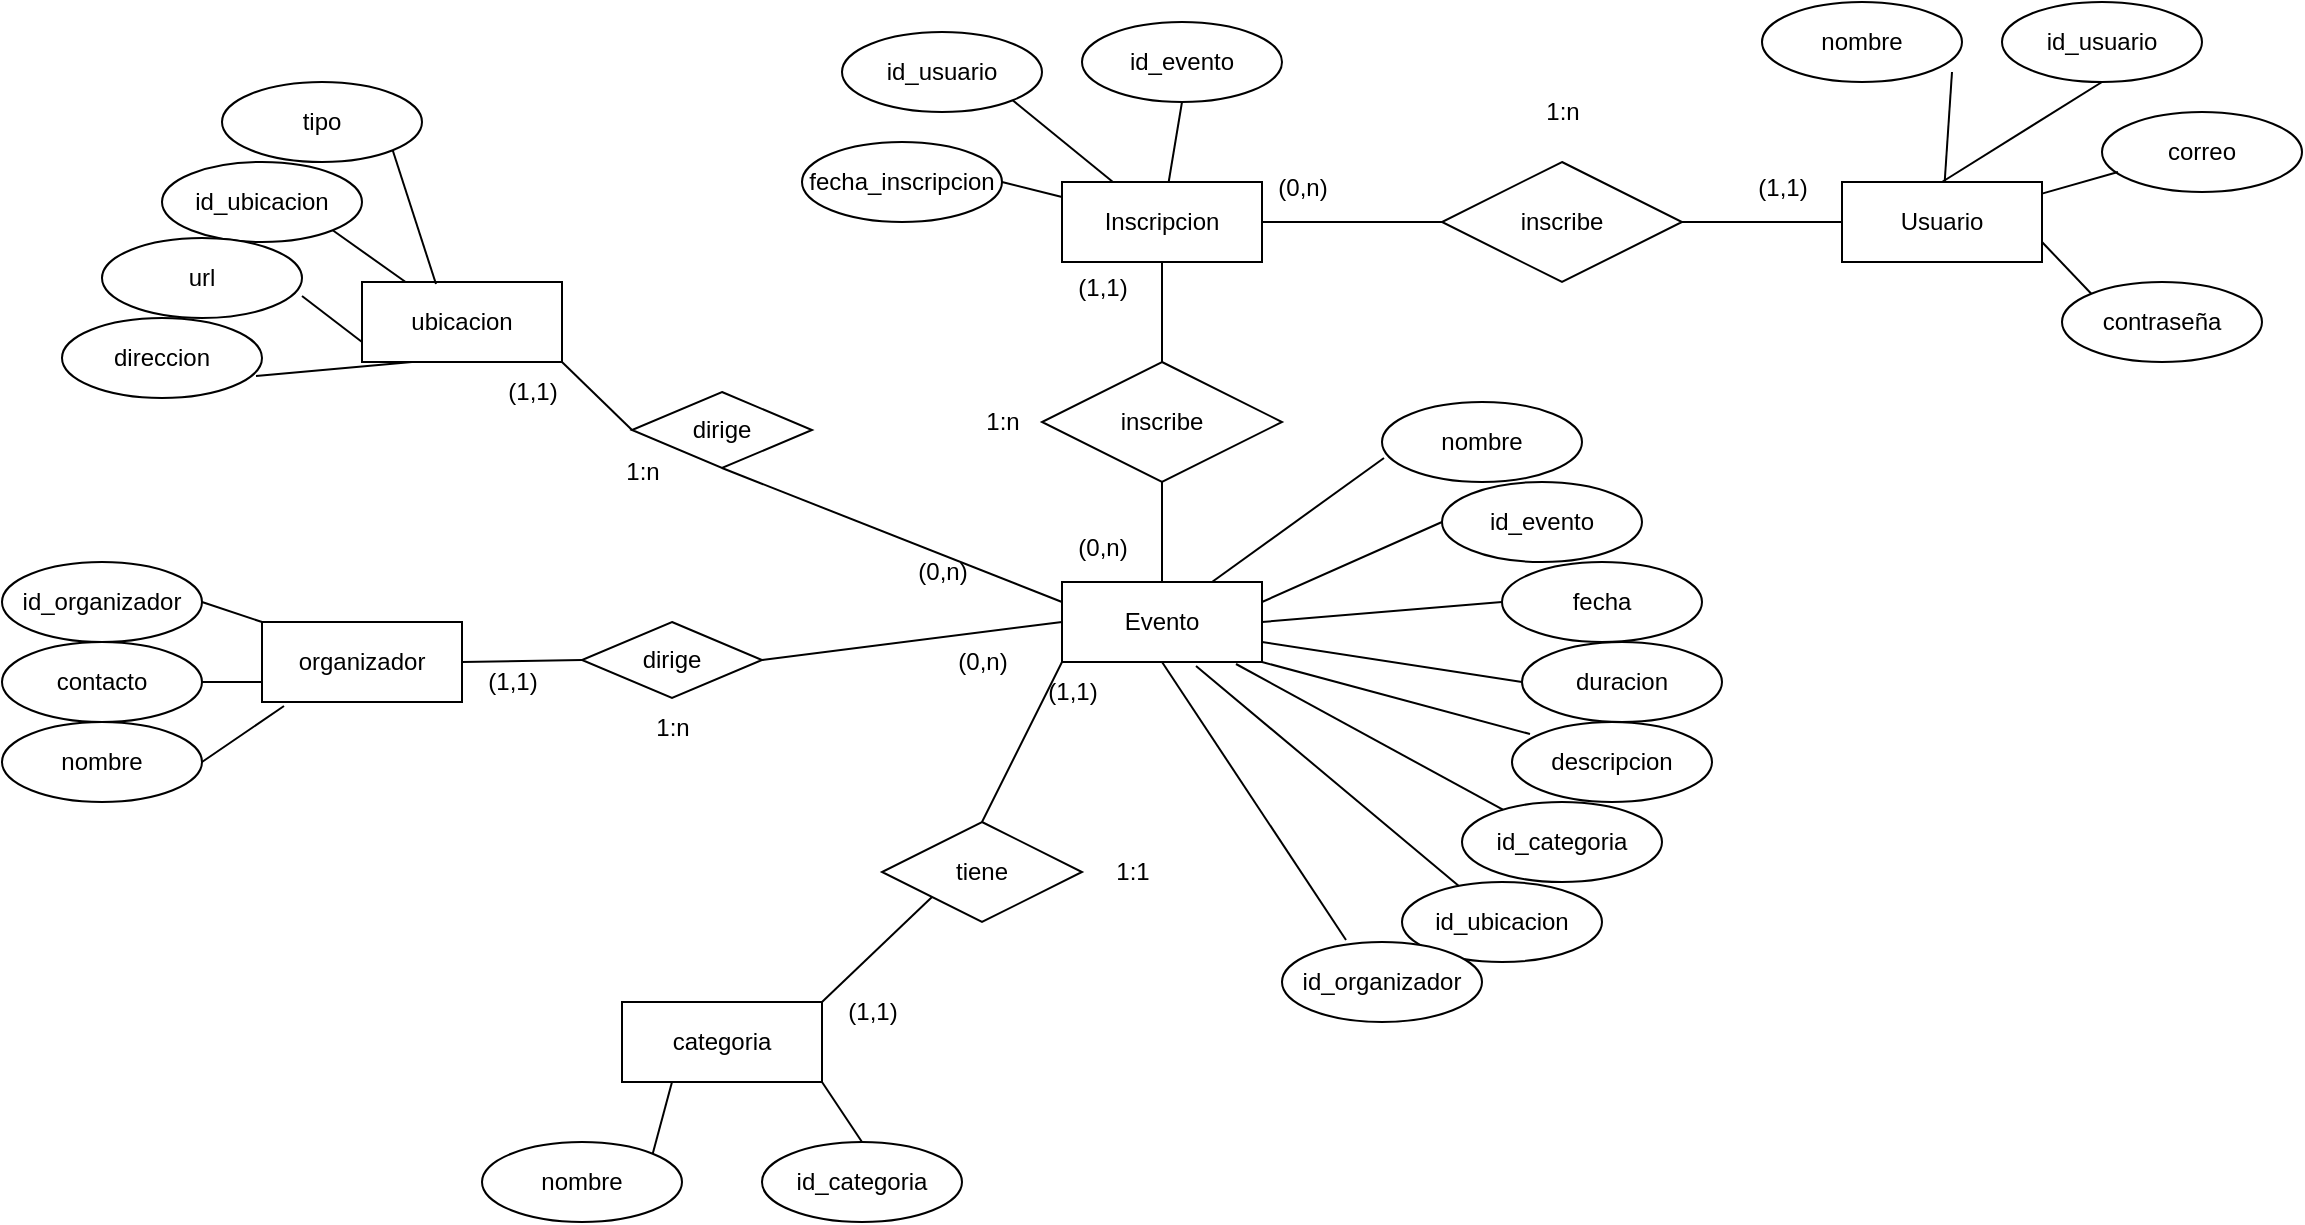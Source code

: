 <mxfile version="27.0.6" pages="2">
  <diagram id="R2lEEEUBdFMjLlhIrx00" name="E-R">
    <mxGraphModel dx="2515" dy="777" grid="1" gridSize="10" guides="1" tooltips="1" connect="1" arrows="1" fold="1" page="1" pageScale="1" pageWidth="850" pageHeight="1100" math="0" shadow="0" extFonts="Permanent Marker^https://fonts.googleapis.com/css?family=Permanent+Marker">
      <root>
        <mxCell id="0" />
        <mxCell id="1" parent="0" />
        <mxCell id="9VNwkvxZD2N9cZSsam7K-1" value="Inscripcion" style="whiteSpace=wrap;html=1;align=center;" vertex="1" parent="1">
          <mxGeometry x="150" y="100" width="100" height="40" as="geometry" />
        </mxCell>
        <mxCell id="9VNwkvxZD2N9cZSsam7K-2" value="id_usuario" style="ellipse;whiteSpace=wrap;html=1;align=center;" vertex="1" parent="1">
          <mxGeometry x="40" y="25" width="100" height="40" as="geometry" />
        </mxCell>
        <mxCell id="9VNwkvxZD2N9cZSsam7K-3" value="id_evento" style="ellipse;whiteSpace=wrap;html=1;align=center;" vertex="1" parent="1">
          <mxGeometry x="160" y="20" width="100" height="40" as="geometry" />
        </mxCell>
        <mxCell id="9VNwkvxZD2N9cZSsam7K-4" value="fecha_inscripcion" style="ellipse;whiteSpace=wrap;html=1;align=center;" vertex="1" parent="1">
          <mxGeometry x="20" y="80" width="100" height="40" as="geometry" />
        </mxCell>
        <mxCell id="9VNwkvxZD2N9cZSsam7K-5" value="" style="endArrow=none;html=1;rounded=0;entryX=0.5;entryY=1;entryDx=0;entryDy=0;" edge="1" parent="1" source="9VNwkvxZD2N9cZSsam7K-1" target="9VNwkvxZD2N9cZSsam7K-3">
          <mxGeometry width="50" height="50" relative="1" as="geometry">
            <mxPoint x="270" y="240" as="sourcePoint" />
            <mxPoint x="320" y="190" as="targetPoint" />
          </mxGeometry>
        </mxCell>
        <mxCell id="9VNwkvxZD2N9cZSsam7K-6" value="" style="endArrow=none;html=1;rounded=0;exitX=1;exitY=1;exitDx=0;exitDy=0;" edge="1" parent="1" source="9VNwkvxZD2N9cZSsam7K-2" target="9VNwkvxZD2N9cZSsam7K-1">
          <mxGeometry width="50" height="50" relative="1" as="geometry">
            <mxPoint x="270" y="170" as="sourcePoint" />
            <mxPoint x="282" y="140" as="targetPoint" />
          </mxGeometry>
        </mxCell>
        <mxCell id="9VNwkvxZD2N9cZSsam7K-7" value="" style="endArrow=none;html=1;rounded=0;exitX=1;exitY=0.5;exitDx=0;exitDy=0;" edge="1" parent="1" source="9VNwkvxZD2N9cZSsam7K-4" target="9VNwkvxZD2N9cZSsam7K-1">
          <mxGeometry width="50" height="50" relative="1" as="geometry">
            <mxPoint x="280" y="190" as="sourcePoint" />
            <mxPoint x="292" y="160" as="targetPoint" />
          </mxGeometry>
        </mxCell>
        <mxCell id="9VNwkvxZD2N9cZSsam7K-8" value="Usuario" style="whiteSpace=wrap;html=1;align=center;" vertex="1" parent="1">
          <mxGeometry x="540" y="100" width="100" height="40" as="geometry" />
        </mxCell>
        <mxCell id="9VNwkvxZD2N9cZSsam7K-9" value="id_usuario" style="ellipse;whiteSpace=wrap;html=1;align=center;" vertex="1" parent="1">
          <mxGeometry x="620" y="10" width="100" height="40" as="geometry" />
        </mxCell>
        <mxCell id="9VNwkvxZD2N9cZSsam7K-10" value="correo" style="ellipse;whiteSpace=wrap;html=1;align=center;" vertex="1" parent="1">
          <mxGeometry x="670" y="65" width="100" height="40" as="geometry" />
        </mxCell>
        <mxCell id="9VNwkvxZD2N9cZSsam7K-11" value="nombre" style="ellipse;whiteSpace=wrap;html=1;align=center;" vertex="1" parent="1">
          <mxGeometry x="500" y="10" width="100" height="40" as="geometry" />
        </mxCell>
        <mxCell id="9VNwkvxZD2N9cZSsam7K-12" value="contraseña" style="ellipse;whiteSpace=wrap;html=1;align=center;" vertex="1" parent="1">
          <mxGeometry x="650" y="150" width="100" height="40" as="geometry" />
        </mxCell>
        <mxCell id="9VNwkvxZD2N9cZSsam7K-13" value="" style="endArrow=none;html=1;rounded=0;exitX=0.95;exitY=0.875;exitDx=0;exitDy=0;exitPerimeter=0;" edge="1" parent="1" source="9VNwkvxZD2N9cZSsam7K-11" target="9VNwkvxZD2N9cZSsam7K-8">
          <mxGeometry width="50" height="50" relative="1" as="geometry">
            <mxPoint x="230" y="150" as="sourcePoint" />
            <mxPoint x="242" y="120" as="targetPoint" />
          </mxGeometry>
        </mxCell>
        <mxCell id="9VNwkvxZD2N9cZSsam7K-14" value="" style="endArrow=none;html=1;rounded=0;entryX=0.5;entryY=1;entryDx=0;entryDy=0;exitX=0.5;exitY=0;exitDx=0;exitDy=0;" edge="1" parent="1" source="9VNwkvxZD2N9cZSsam7K-8" target="9VNwkvxZD2N9cZSsam7K-9">
          <mxGeometry width="50" height="50" relative="1" as="geometry">
            <mxPoint x="370" y="260" as="sourcePoint" />
            <mxPoint x="382" y="230" as="targetPoint" />
          </mxGeometry>
        </mxCell>
        <mxCell id="9VNwkvxZD2N9cZSsam7K-15" value="" style="endArrow=none;html=1;rounded=0;entryX=0.08;entryY=0.75;entryDx=0;entryDy=0;entryPerimeter=0;" edge="1" parent="1" source="9VNwkvxZD2N9cZSsam7K-8" target="9VNwkvxZD2N9cZSsam7K-10">
          <mxGeometry width="50" height="50" relative="1" as="geometry">
            <mxPoint x="490" y="250" as="sourcePoint" />
            <mxPoint x="502" y="220" as="targetPoint" />
          </mxGeometry>
        </mxCell>
        <mxCell id="9VNwkvxZD2N9cZSsam7K-16" value="" style="endArrow=none;html=1;rounded=0;entryX=0;entryY=0;entryDx=0;entryDy=0;exitX=1;exitY=0.75;exitDx=0;exitDy=0;" edge="1" parent="1" source="9VNwkvxZD2N9cZSsam7K-8" target="9VNwkvxZD2N9cZSsam7K-12">
          <mxGeometry width="50" height="50" relative="1" as="geometry">
            <mxPoint x="510" y="270" as="sourcePoint" />
            <mxPoint x="522" y="240" as="targetPoint" />
          </mxGeometry>
        </mxCell>
        <mxCell id="9VNwkvxZD2N9cZSsam7K-17" value="Evento" style="whiteSpace=wrap;html=1;align=center;" vertex="1" parent="1">
          <mxGeometry x="150" y="300" width="100" height="40" as="geometry" />
        </mxCell>
        <mxCell id="9VNwkvxZD2N9cZSsam7K-19" value="inscribe" style="shape=rhombus;perimeter=rhombusPerimeter;whiteSpace=wrap;html=1;align=center;" vertex="1" parent="1">
          <mxGeometry x="340" y="90" width="120" height="60" as="geometry" />
        </mxCell>
        <mxCell id="9VNwkvxZD2N9cZSsam7K-21" value="" style="endArrow=none;html=1;rounded=0;exitX=0;exitY=0.5;exitDx=0;exitDy=0;entryX=1;entryY=0.5;entryDx=0;entryDy=0;" edge="1" parent="1" source="9VNwkvxZD2N9cZSsam7K-19" target="9VNwkvxZD2N9cZSsam7K-1">
          <mxGeometry width="50" height="50" relative="1" as="geometry">
            <mxPoint x="220" y="130" as="sourcePoint" />
            <mxPoint x="270" y="120" as="targetPoint" />
          </mxGeometry>
        </mxCell>
        <mxCell id="9VNwkvxZD2N9cZSsam7K-22" value="" style="endArrow=none;html=1;rounded=0;exitX=0;exitY=0.5;exitDx=0;exitDy=0;entryX=1;entryY=0.5;entryDx=0;entryDy=0;" edge="1" parent="1" source="9VNwkvxZD2N9cZSsam7K-8" target="9VNwkvxZD2N9cZSsam7K-19">
          <mxGeometry width="50" height="50" relative="1" as="geometry">
            <mxPoint x="390" y="180" as="sourcePoint" />
            <mxPoint x="300" y="180" as="targetPoint" />
          </mxGeometry>
        </mxCell>
        <mxCell id="9VNwkvxZD2N9cZSsam7K-23" value="(0,n)" style="text;html=1;align=center;verticalAlign=middle;resizable=0;points=[];autosize=1;strokeColor=none;fillColor=none;" vertex="1" parent="1">
          <mxGeometry x="245" y="88" width="50" height="30" as="geometry" />
        </mxCell>
        <mxCell id="9VNwkvxZD2N9cZSsam7K-24" value="(1,1)" style="text;html=1;align=center;verticalAlign=middle;resizable=0;points=[];autosize=1;strokeColor=none;fillColor=none;" vertex="1" parent="1">
          <mxGeometry x="485" y="88" width="50" height="30" as="geometry" />
        </mxCell>
        <mxCell id="9VNwkvxZD2N9cZSsam7K-25" value="1:n" style="text;html=1;align=center;verticalAlign=middle;resizable=0;points=[];autosize=1;strokeColor=none;fillColor=none;" vertex="1" parent="1">
          <mxGeometry x="100" y="205" width="40" height="30" as="geometry" />
        </mxCell>
        <mxCell id="9VNwkvxZD2N9cZSsam7K-26" value="id_evento" style="ellipse;whiteSpace=wrap;html=1;align=center;" vertex="1" parent="1">
          <mxGeometry x="340" y="250" width="100" height="40" as="geometry" />
        </mxCell>
        <mxCell id="9VNwkvxZD2N9cZSsam7K-27" value="nombre" style="ellipse;whiteSpace=wrap;html=1;align=center;" vertex="1" parent="1">
          <mxGeometry x="310" y="210" width="100" height="40" as="geometry" />
        </mxCell>
        <mxCell id="9VNwkvxZD2N9cZSsam7K-28" value="fecha" style="ellipse;whiteSpace=wrap;html=1;align=center;" vertex="1" parent="1">
          <mxGeometry x="370" y="290" width="100" height="40" as="geometry" />
        </mxCell>
        <mxCell id="9VNwkvxZD2N9cZSsam7K-29" value="duracion" style="ellipse;whiteSpace=wrap;html=1;align=center;" vertex="1" parent="1">
          <mxGeometry x="380" y="330" width="100" height="40" as="geometry" />
        </mxCell>
        <mxCell id="9VNwkvxZD2N9cZSsam7K-30" value="descripcion" style="ellipse;whiteSpace=wrap;html=1;align=center;" vertex="1" parent="1">
          <mxGeometry x="375" y="370" width="100" height="40" as="geometry" />
        </mxCell>
        <mxCell id="9VNwkvxZD2N9cZSsam7K-31" value="id_categoria" style="ellipse;whiteSpace=wrap;html=1;align=center;" vertex="1" parent="1">
          <mxGeometry x="350" y="410" width="100" height="40" as="geometry" />
        </mxCell>
        <mxCell id="9VNwkvxZD2N9cZSsam7K-32" value="id_ubicacion" style="ellipse;whiteSpace=wrap;html=1;align=center;" vertex="1" parent="1">
          <mxGeometry x="320" y="450" width="100" height="40" as="geometry" />
        </mxCell>
        <mxCell id="9VNwkvxZD2N9cZSsam7K-33" value="id_organizador" style="ellipse;whiteSpace=wrap;html=1;align=center;" vertex="1" parent="1">
          <mxGeometry x="260" y="480" width="100" height="40" as="geometry" />
        </mxCell>
        <mxCell id="9VNwkvxZD2N9cZSsam7K-34" value="" style="endArrow=none;html=1;rounded=0;exitX=0.01;exitY=0.7;exitDx=0;exitDy=0;entryX=0.75;entryY=0;entryDx=0;entryDy=0;exitPerimeter=0;" edge="1" parent="1" source="9VNwkvxZD2N9cZSsam7K-27" target="9VNwkvxZD2N9cZSsam7K-17">
          <mxGeometry width="50" height="50" relative="1" as="geometry">
            <mxPoint x="285" y="240" as="sourcePoint" />
            <mxPoint x="195" y="240" as="targetPoint" />
          </mxGeometry>
        </mxCell>
        <mxCell id="9VNwkvxZD2N9cZSsam7K-35" value="" style="endArrow=none;html=1;rounded=0;exitX=0;exitY=0.5;exitDx=0;exitDy=0;entryX=1;entryY=0.25;entryDx=0;entryDy=0;" edge="1" parent="1" source="9VNwkvxZD2N9cZSsam7K-26" target="9VNwkvxZD2N9cZSsam7K-17">
          <mxGeometry width="50" height="50" relative="1" as="geometry">
            <mxPoint x="380" y="290" as="sourcePoint" />
            <mxPoint x="290" y="300" as="targetPoint" />
          </mxGeometry>
        </mxCell>
        <mxCell id="9VNwkvxZD2N9cZSsam7K-36" value="" style="endArrow=none;html=1;rounded=0;exitX=0;exitY=0.5;exitDx=0;exitDy=0;entryX=1;entryY=0.5;entryDx=0;entryDy=0;" edge="1" parent="1" source="9VNwkvxZD2N9cZSsam7K-28" target="9VNwkvxZD2N9cZSsam7K-17">
          <mxGeometry width="50" height="50" relative="1" as="geometry">
            <mxPoint x="420" y="320" as="sourcePoint" />
            <mxPoint x="330" y="320" as="targetPoint" />
          </mxGeometry>
        </mxCell>
        <mxCell id="9VNwkvxZD2N9cZSsam7K-37" value="" style="endArrow=none;html=1;rounded=0;exitX=0;exitY=0.5;exitDx=0;exitDy=0;entryX=1;entryY=0.75;entryDx=0;entryDy=0;" edge="1" parent="1" source="9VNwkvxZD2N9cZSsam7K-29" target="9VNwkvxZD2N9cZSsam7K-17">
          <mxGeometry width="50" height="50" relative="1" as="geometry">
            <mxPoint x="430" y="350" as="sourcePoint" />
            <mxPoint x="340" y="350" as="targetPoint" />
          </mxGeometry>
        </mxCell>
        <mxCell id="9VNwkvxZD2N9cZSsam7K-38" value="" style="endArrow=none;html=1;rounded=0;exitX=0.09;exitY=0.15;exitDx=0;exitDy=0;entryX=1;entryY=1;entryDx=0;entryDy=0;exitPerimeter=0;" edge="1" parent="1" source="9VNwkvxZD2N9cZSsam7K-30" target="9VNwkvxZD2N9cZSsam7K-17">
          <mxGeometry width="50" height="50" relative="1" as="geometry">
            <mxPoint x="450" y="370" as="sourcePoint" />
            <mxPoint x="360" y="370" as="targetPoint" />
          </mxGeometry>
        </mxCell>
        <mxCell id="9VNwkvxZD2N9cZSsam7K-39" value="" style="endArrow=none;html=1;rounded=0;entryX=0.87;entryY=1.025;entryDx=0;entryDy=0;entryPerimeter=0;" edge="1" parent="1" source="9VNwkvxZD2N9cZSsam7K-31" target="9VNwkvxZD2N9cZSsam7K-17">
          <mxGeometry width="50" height="50" relative="1" as="geometry">
            <mxPoint x="440" y="380" as="sourcePoint" />
            <mxPoint x="350" y="380" as="targetPoint" />
          </mxGeometry>
        </mxCell>
        <mxCell id="9VNwkvxZD2N9cZSsam7K-40" value="" style="endArrow=none;html=1;rounded=0;entryX=0.67;entryY=1.05;entryDx=0;entryDy=0;entryPerimeter=0;" edge="1" parent="1" source="9VNwkvxZD2N9cZSsam7K-32" target="9VNwkvxZD2N9cZSsam7K-17">
          <mxGeometry width="50" height="50" relative="1" as="geometry">
            <mxPoint x="400" y="400" as="sourcePoint" />
            <mxPoint x="310" y="400" as="targetPoint" />
          </mxGeometry>
        </mxCell>
        <mxCell id="9VNwkvxZD2N9cZSsam7K-41" value="" style="endArrow=none;html=1;rounded=0;entryX=0.5;entryY=1;entryDx=0;entryDy=0;exitX=0.32;exitY=-0.025;exitDx=0;exitDy=0;exitPerimeter=0;" edge="1" parent="1" source="9VNwkvxZD2N9cZSsam7K-33" target="9VNwkvxZD2N9cZSsam7K-17">
          <mxGeometry width="50" height="50" relative="1" as="geometry">
            <mxPoint x="290" y="470" as="sourcePoint" />
            <mxPoint x="270" y="420" as="targetPoint" />
          </mxGeometry>
        </mxCell>
        <mxCell id="9VNwkvxZD2N9cZSsam7K-42" value="inscribe" style="shape=rhombus;perimeter=rhombusPerimeter;whiteSpace=wrap;html=1;align=center;" vertex="1" parent="1">
          <mxGeometry x="140" y="190" width="120" height="60" as="geometry" />
        </mxCell>
        <mxCell id="9VNwkvxZD2N9cZSsam7K-43" value="" style="endArrow=none;html=1;rounded=0;exitX=0.5;exitY=0;exitDx=0;exitDy=0;entryX=0.5;entryY=1;entryDx=0;entryDy=0;" edge="1" parent="1" source="9VNwkvxZD2N9cZSsam7K-42" target="9VNwkvxZD2N9cZSsam7K-1">
          <mxGeometry width="50" height="50" relative="1" as="geometry">
            <mxPoint x="400" y="120" as="sourcePoint" />
            <mxPoint x="310" y="120" as="targetPoint" />
          </mxGeometry>
        </mxCell>
        <mxCell id="9VNwkvxZD2N9cZSsam7K-44" value="" style="endArrow=none;html=1;rounded=0;exitX=0.5;exitY=1;exitDx=0;exitDy=0;entryX=0.5;entryY=0;entryDx=0;entryDy=0;" edge="1" parent="1" source="9VNwkvxZD2N9cZSsam7K-42" target="9VNwkvxZD2N9cZSsam7K-17">
          <mxGeometry width="50" height="50" relative="1" as="geometry">
            <mxPoint x="330" y="180" as="sourcePoint" />
            <mxPoint x="240" y="180" as="targetPoint" />
          </mxGeometry>
        </mxCell>
        <mxCell id="9VNwkvxZD2N9cZSsam7K-45" value="(0,n)" style="text;html=1;align=center;verticalAlign=middle;resizable=0;points=[];autosize=1;strokeColor=none;fillColor=none;" vertex="1" parent="1">
          <mxGeometry x="145" y="268" width="50" height="30" as="geometry" />
        </mxCell>
        <mxCell id="9VNwkvxZD2N9cZSsam7K-46" value="(1,1)" style="text;html=1;align=center;verticalAlign=middle;resizable=0;points=[];autosize=1;strokeColor=none;fillColor=none;" vertex="1" parent="1">
          <mxGeometry x="145" y="138" width="50" height="30" as="geometry" />
        </mxCell>
        <mxCell id="9VNwkvxZD2N9cZSsam7K-47" value="1:n" style="text;html=1;align=center;verticalAlign=middle;resizable=0;points=[];autosize=1;strokeColor=none;fillColor=none;" vertex="1" parent="1">
          <mxGeometry x="380" y="50" width="40" height="30" as="geometry" />
        </mxCell>
        <mxCell id="9VNwkvxZD2N9cZSsam7K-48" value="categoria" style="whiteSpace=wrap;html=1;align=center;" vertex="1" parent="1">
          <mxGeometry x="-70" y="510" width="100" height="40" as="geometry" />
        </mxCell>
        <mxCell id="9VNwkvxZD2N9cZSsam7K-49" value="organizador" style="whiteSpace=wrap;html=1;align=center;" vertex="1" parent="1">
          <mxGeometry x="-250" y="320" width="100" height="40" as="geometry" />
        </mxCell>
        <mxCell id="9VNwkvxZD2N9cZSsam7K-50" value="ubicacion" style="whiteSpace=wrap;html=1;align=center;" vertex="1" parent="1">
          <mxGeometry x="-200" y="150" width="100" height="40" as="geometry" />
        </mxCell>
        <mxCell id="9VNwkvxZD2N9cZSsam7K-51" value="id_categoria" style="ellipse;whiteSpace=wrap;html=1;align=center;" vertex="1" parent="1">
          <mxGeometry y="580" width="100" height="40" as="geometry" />
        </mxCell>
        <mxCell id="9VNwkvxZD2N9cZSsam7K-52" value="nombre" style="ellipse;whiteSpace=wrap;html=1;align=center;" vertex="1" parent="1">
          <mxGeometry x="-140" y="580" width="100" height="40" as="geometry" />
        </mxCell>
        <mxCell id="9VNwkvxZD2N9cZSsam7K-53" value="" style="endArrow=none;html=1;rounded=0;entryX=1;entryY=1;entryDx=0;entryDy=0;exitX=0.5;exitY=0;exitDx=0;exitDy=0;" edge="1" parent="1" source="9VNwkvxZD2N9cZSsam7K-51" target="9VNwkvxZD2N9cZSsam7K-48">
          <mxGeometry width="50" height="50" relative="1" as="geometry">
            <mxPoint x="132" y="580" as="sourcePoint" />
            <mxPoint x="40" y="441" as="targetPoint" />
          </mxGeometry>
        </mxCell>
        <mxCell id="9VNwkvxZD2N9cZSsam7K-54" value="" style="endArrow=none;html=1;rounded=0;entryX=0.25;entryY=1;entryDx=0;entryDy=0;exitX=1;exitY=0;exitDx=0;exitDy=0;" edge="1" parent="1" source="9VNwkvxZD2N9cZSsam7K-52" target="9VNwkvxZD2N9cZSsam7K-48">
          <mxGeometry width="50" height="50" relative="1" as="geometry">
            <mxPoint x="82" y="839" as="sourcePoint" />
            <mxPoint x="-10" y="700" as="targetPoint" />
          </mxGeometry>
        </mxCell>
        <mxCell id="9VNwkvxZD2N9cZSsam7K-55" value="tiene" style="shape=rhombus;perimeter=rhombusPerimeter;whiteSpace=wrap;html=1;align=center;" vertex="1" parent="1">
          <mxGeometry x="60" y="420" width="100" height="50" as="geometry" />
        </mxCell>
        <mxCell id="9VNwkvxZD2N9cZSsam7K-56" value="dirige" style="shape=rhombus;perimeter=rhombusPerimeter;whiteSpace=wrap;html=1;align=center;" vertex="1" parent="1">
          <mxGeometry x="-90" y="320" width="90" height="38" as="geometry" />
        </mxCell>
        <mxCell id="9VNwkvxZD2N9cZSsam7K-57" value="dirige" style="shape=rhombus;perimeter=rhombusPerimeter;whiteSpace=wrap;html=1;align=center;" vertex="1" parent="1">
          <mxGeometry x="-65" y="205" width="90" height="38" as="geometry" />
        </mxCell>
        <mxCell id="9VNwkvxZD2N9cZSsam7K-58" value="" style="endArrow=none;html=1;rounded=0;entryX=0;entryY=1;entryDx=0;entryDy=0;exitX=0.5;exitY=0;exitDx=0;exitDy=0;" edge="1" parent="1" source="9VNwkvxZD2N9cZSsam7K-55" target="9VNwkvxZD2N9cZSsam7K-17">
          <mxGeometry width="50" height="50" relative="1" as="geometry">
            <mxPoint x="342" y="559" as="sourcePoint" />
            <mxPoint x="250" y="420" as="targetPoint" />
          </mxGeometry>
        </mxCell>
        <mxCell id="9VNwkvxZD2N9cZSsam7K-59" value="" style="endArrow=none;html=1;rounded=0;entryX=0;entryY=1;entryDx=0;entryDy=0;exitX=1;exitY=0;exitDx=0;exitDy=0;" edge="1" parent="1" source="9VNwkvxZD2N9cZSsam7K-48" target="9VNwkvxZD2N9cZSsam7K-55">
          <mxGeometry width="50" height="50" relative="1" as="geometry">
            <mxPoint x="192" y="669" as="sourcePoint" />
            <mxPoint x="100" y="530" as="targetPoint" />
          </mxGeometry>
        </mxCell>
        <mxCell id="9VNwkvxZD2N9cZSsam7K-60" value="(1,1)" style="text;html=1;align=center;verticalAlign=middle;resizable=0;points=[];autosize=1;strokeColor=none;fillColor=none;" vertex="1" parent="1">
          <mxGeometry x="30" y="500" width="50" height="30" as="geometry" />
        </mxCell>
        <mxCell id="9VNwkvxZD2N9cZSsam7K-61" value="(1,1)" style="text;html=1;align=center;verticalAlign=middle;resizable=0;points=[];autosize=1;strokeColor=none;fillColor=none;" vertex="1" parent="1">
          <mxGeometry x="130" y="340" width="50" height="30" as="geometry" />
        </mxCell>
        <mxCell id="9VNwkvxZD2N9cZSsam7K-62" value="1:1" style="text;html=1;align=center;verticalAlign=middle;resizable=0;points=[];autosize=1;strokeColor=none;fillColor=none;" vertex="1" parent="1">
          <mxGeometry x="165" y="430" width="40" height="30" as="geometry" />
        </mxCell>
        <mxCell id="9VNwkvxZD2N9cZSsam7K-63" value="id_organizador" style="ellipse;whiteSpace=wrap;html=1;align=center;" vertex="1" parent="1">
          <mxGeometry x="-380" y="290" width="100" height="40" as="geometry" />
        </mxCell>
        <mxCell id="9VNwkvxZD2N9cZSsam7K-64" value="nombre" style="ellipse;whiteSpace=wrap;html=1;align=center;" vertex="1" parent="1">
          <mxGeometry x="-380" y="370" width="100" height="40" as="geometry" />
        </mxCell>
        <mxCell id="9VNwkvxZD2N9cZSsam7K-65" value="contacto" style="ellipse;whiteSpace=wrap;html=1;align=center;" vertex="1" parent="1">
          <mxGeometry x="-380" y="330" width="100" height="40" as="geometry" />
        </mxCell>
        <mxCell id="9VNwkvxZD2N9cZSsam7K-66" value="" style="endArrow=none;html=1;rounded=0;entryX=0;entryY=0.5;entryDx=0;entryDy=0;exitX=1;exitY=0.5;exitDx=0;exitDy=0;" edge="1" parent="1" source="9VNwkvxZD2N9cZSsam7K-56" target="9VNwkvxZD2N9cZSsam7K-17">
          <mxGeometry width="50" height="50" relative="1" as="geometry">
            <mxPoint x="30" y="410" as="sourcePoint" />
            <mxPoint x="70" y="330" as="targetPoint" />
          </mxGeometry>
        </mxCell>
        <mxCell id="9VNwkvxZD2N9cZSsam7K-67" value="" style="endArrow=none;html=1;rounded=0;entryX=0;entryY=0.5;entryDx=0;entryDy=0;exitX=1;exitY=0.5;exitDx=0;exitDy=0;" edge="1" parent="1" source="9VNwkvxZD2N9cZSsam7K-49" target="9VNwkvxZD2N9cZSsam7K-56">
          <mxGeometry width="50" height="50" relative="1" as="geometry">
            <mxPoint x="10" y="490" as="sourcePoint" />
            <mxPoint x="50" y="410" as="targetPoint" />
          </mxGeometry>
        </mxCell>
        <mxCell id="9VNwkvxZD2N9cZSsam7K-68" value="" style="endArrow=none;html=1;rounded=0;entryX=1;entryY=0.5;entryDx=0;entryDy=0;exitX=0;exitY=0;exitDx=0;exitDy=0;" edge="1" parent="1" source="9VNwkvxZD2N9cZSsam7K-49" target="9VNwkvxZD2N9cZSsam7K-63">
          <mxGeometry width="50" height="50" relative="1" as="geometry">
            <mxPoint x="-240" y="480" as="sourcePoint" />
            <mxPoint x="-200" y="400" as="targetPoint" />
          </mxGeometry>
        </mxCell>
        <mxCell id="9VNwkvxZD2N9cZSsam7K-69" value="" style="endArrow=none;html=1;rounded=0;entryX=0;entryY=0.75;entryDx=0;entryDy=0;exitX=1;exitY=0.5;exitDx=0;exitDy=0;" edge="1" parent="1" source="9VNwkvxZD2N9cZSsam7K-65" target="9VNwkvxZD2N9cZSsam7K-49">
          <mxGeometry width="50" height="50" relative="1" as="geometry">
            <mxPoint x="-260" y="450" as="sourcePoint" />
            <mxPoint x="-220" y="370" as="targetPoint" />
          </mxGeometry>
        </mxCell>
        <mxCell id="9VNwkvxZD2N9cZSsam7K-70" value="" style="endArrow=none;html=1;rounded=0;entryX=0.11;entryY=1.05;entryDx=0;entryDy=0;exitX=1;exitY=0.5;exitDx=0;exitDy=0;entryPerimeter=0;" edge="1" parent="1" source="9VNwkvxZD2N9cZSsam7K-64" target="9VNwkvxZD2N9cZSsam7K-49">
          <mxGeometry width="50" height="50" relative="1" as="geometry">
            <mxPoint x="-250" y="480" as="sourcePoint" />
            <mxPoint x="-210" y="400" as="targetPoint" />
          </mxGeometry>
        </mxCell>
        <mxCell id="9VNwkvxZD2N9cZSsam7K-71" value="(0,n)" style="text;html=1;align=center;verticalAlign=middle;resizable=0;points=[];autosize=1;strokeColor=none;fillColor=none;" vertex="1" parent="1">
          <mxGeometry x="85" y="325" width="50" height="30" as="geometry" />
        </mxCell>
        <mxCell id="9VNwkvxZD2N9cZSsam7K-72" value="(1,1)" style="text;html=1;align=center;verticalAlign=middle;resizable=0;points=[];autosize=1;strokeColor=none;fillColor=none;" vertex="1" parent="1">
          <mxGeometry x="-150" y="335" width="50" height="30" as="geometry" />
        </mxCell>
        <mxCell id="9VNwkvxZD2N9cZSsam7K-73" value="1:n" style="text;html=1;align=center;verticalAlign=middle;resizable=0;points=[];autosize=1;strokeColor=none;fillColor=none;" vertex="1" parent="1">
          <mxGeometry x="-65" y="358" width="40" height="30" as="geometry" />
        </mxCell>
        <mxCell id="9VNwkvxZD2N9cZSsam7K-74" value="id_ubicacion" style="ellipse;whiteSpace=wrap;html=1;align=center;" vertex="1" parent="1">
          <mxGeometry x="-300" y="90" width="100" height="40" as="geometry" />
        </mxCell>
        <mxCell id="9VNwkvxZD2N9cZSsam7K-75" value="tipo" style="ellipse;whiteSpace=wrap;html=1;align=center;" vertex="1" parent="1">
          <mxGeometry x="-270" y="50" width="100" height="40" as="geometry" />
        </mxCell>
        <mxCell id="9VNwkvxZD2N9cZSsam7K-76" value="direccion" style="ellipse;whiteSpace=wrap;html=1;align=center;" vertex="1" parent="1">
          <mxGeometry x="-350" y="168" width="100" height="40" as="geometry" />
        </mxCell>
        <mxCell id="9VNwkvxZD2N9cZSsam7K-77" value="url" style="ellipse;whiteSpace=wrap;html=1;align=center;" vertex="1" parent="1">
          <mxGeometry x="-330" y="128" width="100" height="40" as="geometry" />
        </mxCell>
        <mxCell id="9VNwkvxZD2N9cZSsam7K-78" value="" style="endArrow=none;html=1;rounded=0;entryX=0;entryY=0.25;entryDx=0;entryDy=0;exitX=0.5;exitY=1;exitDx=0;exitDy=0;" edge="1" parent="1" source="9VNwkvxZD2N9cZSsam7K-57" target="9VNwkvxZD2N9cZSsam7K-17">
          <mxGeometry width="50" height="50" relative="1" as="geometry">
            <mxPoint x="40" y="349" as="sourcePoint" />
            <mxPoint x="190" y="330" as="targetPoint" />
          </mxGeometry>
        </mxCell>
        <mxCell id="9VNwkvxZD2N9cZSsam7K-79" value="" style="endArrow=none;html=1;rounded=0;entryX=0;entryY=0.5;entryDx=0;entryDy=0;exitX=1;exitY=1;exitDx=0;exitDy=0;" edge="1" parent="1" source="9VNwkvxZD2N9cZSsam7K-50" target="9VNwkvxZD2N9cZSsam7K-57">
          <mxGeometry width="50" height="50" relative="1" as="geometry">
            <mxPoint x="-135" y="205" as="sourcePoint" />
            <mxPoint x="-25" y="299" as="targetPoint" />
          </mxGeometry>
        </mxCell>
        <mxCell id="9VNwkvxZD2N9cZSsam7K-80" value="" style="endArrow=none;html=1;rounded=0;entryX=0.37;entryY=0.025;entryDx=0;entryDy=0;exitX=1;exitY=1;exitDx=0;exitDy=0;entryPerimeter=0;" edge="1" parent="1" source="9VNwkvxZD2N9cZSsam7K-75" target="9VNwkvxZD2N9cZSsam7K-50">
          <mxGeometry width="50" height="50" relative="1" as="geometry">
            <mxPoint x="-150" y="220" as="sourcePoint" />
            <mxPoint x="-40" y="314" as="targetPoint" />
          </mxGeometry>
        </mxCell>
        <mxCell id="9VNwkvxZD2N9cZSsam7K-81" value="" style="endArrow=none;html=1;rounded=0;exitX=1;exitY=1;exitDx=0;exitDy=0;" edge="1" parent="1" source="9VNwkvxZD2N9cZSsam7K-74" target="9VNwkvxZD2N9cZSsam7K-50">
          <mxGeometry width="50" height="50" relative="1" as="geometry">
            <mxPoint x="-170" y="230" as="sourcePoint" />
            <mxPoint x="-60" y="324" as="targetPoint" />
          </mxGeometry>
        </mxCell>
        <mxCell id="9VNwkvxZD2N9cZSsam7K-82" value="" style="endArrow=none;html=1;rounded=0;entryX=0;entryY=0.75;entryDx=0;entryDy=0;exitX=1;exitY=0.725;exitDx=0;exitDy=0;exitPerimeter=0;" edge="1" parent="1" source="9VNwkvxZD2N9cZSsam7K-77" target="9VNwkvxZD2N9cZSsam7K-50">
          <mxGeometry width="50" height="50" relative="1" as="geometry">
            <mxPoint x="-160" y="250" as="sourcePoint" />
            <mxPoint x="-50" y="344" as="targetPoint" />
          </mxGeometry>
        </mxCell>
        <mxCell id="9VNwkvxZD2N9cZSsam7K-83" value="" style="endArrow=none;html=1;rounded=0;entryX=0.25;entryY=1;entryDx=0;entryDy=0;exitX=0.97;exitY=0.725;exitDx=0;exitDy=0;exitPerimeter=0;" edge="1" parent="1" source="9VNwkvxZD2N9cZSsam7K-76" target="9VNwkvxZD2N9cZSsam7K-50">
          <mxGeometry width="50" height="50" relative="1" as="geometry">
            <mxPoint x="-180" y="230" as="sourcePoint" />
            <mxPoint x="-70" y="324" as="targetPoint" />
          </mxGeometry>
        </mxCell>
        <mxCell id="9VNwkvxZD2N9cZSsam7K-84" value="(1,1)" style="text;html=1;align=center;verticalAlign=middle;resizable=0;points=[];autosize=1;strokeColor=none;fillColor=none;" vertex="1" parent="1">
          <mxGeometry x="-140" y="190" width="50" height="30" as="geometry" />
        </mxCell>
        <mxCell id="9VNwkvxZD2N9cZSsam7K-85" value="(0,n)" style="text;html=1;align=center;verticalAlign=middle;resizable=0;points=[];autosize=1;strokeColor=none;fillColor=none;" vertex="1" parent="1">
          <mxGeometry x="65" y="280" width="50" height="30" as="geometry" />
        </mxCell>
        <mxCell id="9VNwkvxZD2N9cZSsam7K-86" value="1:n" style="text;html=1;align=center;verticalAlign=middle;resizable=0;points=[];autosize=1;strokeColor=none;fillColor=none;" vertex="1" parent="1">
          <mxGeometry x="-80" y="230" width="40" height="30" as="geometry" />
        </mxCell>
      </root>
    </mxGraphModel>
  </diagram>
  <diagram name="ModeloRelacional" id="Rv1kHtxDTlzJtU7zDboH">
    <mxGraphModel dx="1665" dy="777" grid="1" gridSize="10" guides="1" tooltips="1" connect="1" arrows="1" fold="1" page="1" pageScale="1" pageWidth="850" pageHeight="1100" math="0" shadow="0" extFonts="Permanent Marker^https://fonts.googleapis.com/css?family=Permanent+Marker">
      <root>
        <mxCell id="1zBfjQbcdZcve8Y3VUuE-0" />
        <mxCell id="1zBfjQbcdZcve8Y3VUuE-1" parent="1zBfjQbcdZcve8Y3VUuE-0" />
        <mxCell id="1zBfjQbcdZcve8Y3VUuE-2" value="Usuario" style="shape=table;startSize=30;container=1;collapsible=1;childLayout=tableLayout;fixedRows=1;rowLines=0;fontStyle=1;align=center;resizeLast=1;" vertex="1" parent="1zBfjQbcdZcve8Y3VUuE-1">
          <mxGeometry x="110" y="240" width="250" height="160" as="geometry" />
        </mxCell>
        <mxCell id="1zBfjQbcdZcve8Y3VUuE-3" value="" style="shape=partialRectangle;collapsible=0;dropTarget=0;pointerEvents=0;fillColor=none;points=[[0,0.5],[1,0.5]];portConstraint=eastwest;top=0;left=0;right=0;bottom=1;" vertex="1" parent="1zBfjQbcdZcve8Y3VUuE-2">
          <mxGeometry y="30" width="250" height="30" as="geometry" />
        </mxCell>
        <mxCell id="1zBfjQbcdZcve8Y3VUuE-4" value="PK" style="shape=partialRectangle;overflow=hidden;connectable=0;fillColor=none;top=0;left=0;bottom=0;right=0;fontStyle=1;" vertex="1" parent="1zBfjQbcdZcve8Y3VUuE-3">
          <mxGeometry width="30" height="30" as="geometry">
            <mxRectangle width="30" height="30" as="alternateBounds" />
          </mxGeometry>
        </mxCell>
        <mxCell id="1zBfjQbcdZcve8Y3VUuE-5" value="id_usuario" style="shape=partialRectangle;overflow=hidden;connectable=0;fillColor=none;top=0;left=0;bottom=0;right=0;align=left;spacingLeft=6;fontStyle=5;" vertex="1" parent="1zBfjQbcdZcve8Y3VUuE-3">
          <mxGeometry x="30" width="220" height="30" as="geometry">
            <mxRectangle width="220" height="30" as="alternateBounds" />
          </mxGeometry>
        </mxCell>
        <mxCell id="1zBfjQbcdZcve8Y3VUuE-6" value="" style="shape=partialRectangle;collapsible=0;dropTarget=0;pointerEvents=0;fillColor=none;points=[[0,0.5],[1,0.5]];portConstraint=eastwest;top=0;left=0;right=0;bottom=0;" vertex="1" parent="1zBfjQbcdZcve8Y3VUuE-2">
          <mxGeometry y="60" width="250" height="30" as="geometry" />
        </mxCell>
        <mxCell id="1zBfjQbcdZcve8Y3VUuE-7" value="" style="shape=partialRectangle;overflow=hidden;connectable=0;fillColor=none;top=0;left=0;bottom=0;right=0;" vertex="1" parent="1zBfjQbcdZcve8Y3VUuE-6">
          <mxGeometry width="30" height="30" as="geometry">
            <mxRectangle width="30" height="30" as="alternateBounds" />
          </mxGeometry>
        </mxCell>
        <mxCell id="1zBfjQbcdZcve8Y3VUuE-8" value="nombre" style="shape=partialRectangle;overflow=hidden;connectable=0;fillColor=none;top=0;left=0;bottom=0;right=0;align=left;spacingLeft=6;" vertex="1" parent="1zBfjQbcdZcve8Y3VUuE-6">
          <mxGeometry x="30" width="220" height="30" as="geometry">
            <mxRectangle width="220" height="30" as="alternateBounds" />
          </mxGeometry>
        </mxCell>
        <mxCell id="1zBfjQbcdZcve8Y3VUuE-9" value="" style="shape=partialRectangle;collapsible=0;dropTarget=0;pointerEvents=0;fillColor=none;points=[[0,0.5],[1,0.5]];portConstraint=eastwest;top=0;left=0;right=0;bottom=0;" vertex="1" parent="1zBfjQbcdZcve8Y3VUuE-2">
          <mxGeometry y="90" width="250" height="30" as="geometry" />
        </mxCell>
        <mxCell id="1zBfjQbcdZcve8Y3VUuE-10" value="" style="shape=partialRectangle;overflow=hidden;connectable=0;fillColor=none;top=0;left=0;bottom=0;right=0;" vertex="1" parent="1zBfjQbcdZcve8Y3VUuE-9">
          <mxGeometry width="30" height="30" as="geometry">
            <mxRectangle width="30" height="30" as="alternateBounds" />
          </mxGeometry>
        </mxCell>
        <mxCell id="1zBfjQbcdZcve8Y3VUuE-11" value="correo" style="shape=partialRectangle;overflow=hidden;connectable=0;fillColor=none;top=0;left=0;bottom=0;right=0;align=left;spacingLeft=6;" vertex="1" parent="1zBfjQbcdZcve8Y3VUuE-9">
          <mxGeometry x="30" width="220" height="30" as="geometry">
            <mxRectangle width="220" height="30" as="alternateBounds" />
          </mxGeometry>
        </mxCell>
        <mxCell id="1zBfjQbcdZcve8Y3VUuE-12" value="" style="shape=partialRectangle;collapsible=0;dropTarget=0;pointerEvents=0;fillColor=none;points=[[0,0.5],[1,0.5]];portConstraint=eastwest;top=0;left=0;right=0;bottom=0;" vertex="1" parent="1zBfjQbcdZcve8Y3VUuE-2">
          <mxGeometry y="120" width="250" height="30" as="geometry" />
        </mxCell>
        <mxCell id="1zBfjQbcdZcve8Y3VUuE-13" value="" style="shape=partialRectangle;overflow=hidden;connectable=0;fillColor=none;top=0;left=0;bottom=0;right=0;" vertex="1" parent="1zBfjQbcdZcve8Y3VUuE-12">
          <mxGeometry width="30" height="30" as="geometry">
            <mxRectangle width="30" height="30" as="alternateBounds" />
          </mxGeometry>
        </mxCell>
        <mxCell id="1zBfjQbcdZcve8Y3VUuE-14" value="contraseña" style="shape=partialRectangle;overflow=hidden;connectable=0;fillColor=none;top=0;left=0;bottom=0;right=0;align=left;spacingLeft=6;" vertex="1" parent="1zBfjQbcdZcve8Y3VUuE-12">
          <mxGeometry x="30" width="220" height="30" as="geometry">
            <mxRectangle width="220" height="30" as="alternateBounds" />
          </mxGeometry>
        </mxCell>
        <mxCell id="1zBfjQbcdZcve8Y3VUuE-15" value="Evento" style="shape=table;startSize=30;container=1;collapsible=1;childLayout=tableLayout;fixedRows=1;rowLines=0;fontStyle=1;align=center;resizeLast=1;" vertex="1" parent="1zBfjQbcdZcve8Y3VUuE-1">
          <mxGeometry x="480" y="240" width="250" height="280" as="geometry" />
        </mxCell>
        <mxCell id="1zBfjQbcdZcve8Y3VUuE-16" value="" style="shape=partialRectangle;collapsible=0;dropTarget=0;pointerEvents=0;fillColor=none;points=[[0,0.5],[1,0.5]];portConstraint=eastwest;top=0;left=0;right=0;bottom=1;" vertex="1" parent="1zBfjQbcdZcve8Y3VUuE-15">
          <mxGeometry y="30" width="250" height="30" as="geometry" />
        </mxCell>
        <mxCell id="1zBfjQbcdZcve8Y3VUuE-17" value="PK" style="shape=partialRectangle;overflow=hidden;connectable=0;fillColor=none;top=0;left=0;bottom=0;right=0;fontStyle=1;" vertex="1" parent="1zBfjQbcdZcve8Y3VUuE-16">
          <mxGeometry width="30" height="30" as="geometry">
            <mxRectangle width="30" height="30" as="alternateBounds" />
          </mxGeometry>
        </mxCell>
        <mxCell id="1zBfjQbcdZcve8Y3VUuE-18" value="id_evento" style="shape=partialRectangle;overflow=hidden;connectable=0;fillColor=none;top=0;left=0;bottom=0;right=0;align=left;spacingLeft=6;fontStyle=5;" vertex="1" parent="1zBfjQbcdZcve8Y3VUuE-16">
          <mxGeometry x="30" width="220" height="30" as="geometry">
            <mxRectangle width="220" height="30" as="alternateBounds" />
          </mxGeometry>
        </mxCell>
        <mxCell id="1zBfjQbcdZcve8Y3VUuE-19" value="" style="shape=partialRectangle;collapsible=0;dropTarget=0;pointerEvents=0;fillColor=none;points=[[0,0.5],[1,0.5]];portConstraint=eastwest;top=0;left=0;right=0;bottom=0;" vertex="1" parent="1zBfjQbcdZcve8Y3VUuE-15">
          <mxGeometry y="60" width="250" height="30" as="geometry" />
        </mxCell>
        <mxCell id="1zBfjQbcdZcve8Y3VUuE-20" value="" style="shape=partialRectangle;overflow=hidden;connectable=0;fillColor=none;top=0;left=0;bottom=0;right=0;" vertex="1" parent="1zBfjQbcdZcve8Y3VUuE-19">
          <mxGeometry width="30" height="30" as="geometry">
            <mxRectangle width="30" height="30" as="alternateBounds" />
          </mxGeometry>
        </mxCell>
        <mxCell id="1zBfjQbcdZcve8Y3VUuE-21" value="nombre" style="shape=partialRectangle;overflow=hidden;connectable=0;fillColor=none;top=0;left=0;bottom=0;right=0;align=left;spacingLeft=6;" vertex="1" parent="1zBfjQbcdZcve8Y3VUuE-19">
          <mxGeometry x="30" width="220" height="30" as="geometry">
            <mxRectangle width="220" height="30" as="alternateBounds" />
          </mxGeometry>
        </mxCell>
        <mxCell id="1zBfjQbcdZcve8Y3VUuE-22" value="" style="shape=partialRectangle;collapsible=0;dropTarget=0;pointerEvents=0;fillColor=none;points=[[0,0.5],[1,0.5]];portConstraint=eastwest;top=0;left=0;right=0;bottom=0;" vertex="1" parent="1zBfjQbcdZcve8Y3VUuE-15">
          <mxGeometry y="90" width="250" height="30" as="geometry" />
        </mxCell>
        <mxCell id="1zBfjQbcdZcve8Y3VUuE-23" value="" style="shape=partialRectangle;overflow=hidden;connectable=0;fillColor=none;top=0;left=0;bottom=0;right=0;" vertex="1" parent="1zBfjQbcdZcve8Y3VUuE-22">
          <mxGeometry width="30" height="30" as="geometry">
            <mxRectangle width="30" height="30" as="alternateBounds" />
          </mxGeometry>
        </mxCell>
        <mxCell id="1zBfjQbcdZcve8Y3VUuE-24" value="fecha" style="shape=partialRectangle;overflow=hidden;connectable=0;fillColor=none;top=0;left=0;bottom=0;right=0;align=left;spacingLeft=6;" vertex="1" parent="1zBfjQbcdZcve8Y3VUuE-22">
          <mxGeometry x="30" width="220" height="30" as="geometry">
            <mxRectangle width="220" height="30" as="alternateBounds" />
          </mxGeometry>
        </mxCell>
        <mxCell id="1zBfjQbcdZcve8Y3VUuE-25" value="" style="shape=partialRectangle;collapsible=0;dropTarget=0;pointerEvents=0;fillColor=none;points=[[0,0.5],[1,0.5]];portConstraint=eastwest;top=0;left=0;right=0;bottom=0;" vertex="1" parent="1zBfjQbcdZcve8Y3VUuE-15">
          <mxGeometry y="120" width="250" height="30" as="geometry" />
        </mxCell>
        <mxCell id="1zBfjQbcdZcve8Y3VUuE-26" value="" style="shape=partialRectangle;overflow=hidden;connectable=0;fillColor=none;top=0;left=0;bottom=0;right=0;" vertex="1" parent="1zBfjQbcdZcve8Y3VUuE-25">
          <mxGeometry width="30" height="30" as="geometry">
            <mxRectangle width="30" height="30" as="alternateBounds" />
          </mxGeometry>
        </mxCell>
        <mxCell id="1zBfjQbcdZcve8Y3VUuE-27" value="duración" style="shape=partialRectangle;overflow=hidden;connectable=0;fillColor=none;top=0;left=0;bottom=0;right=0;align=left;spacingLeft=6;" vertex="1" parent="1zBfjQbcdZcve8Y3VUuE-25">
          <mxGeometry x="30" width="220" height="30" as="geometry">
            <mxRectangle width="220" height="30" as="alternateBounds" />
          </mxGeometry>
        </mxCell>
        <mxCell id="1zBfjQbcdZcve8Y3VUuE-28" value="" style="shape=partialRectangle;collapsible=0;dropTarget=0;pointerEvents=0;fillColor=none;points=[[0,0.5],[1,0.5]];portConstraint=eastwest;top=0;left=0;right=0;bottom=0;" vertex="1" parent="1zBfjQbcdZcve8Y3VUuE-15">
          <mxGeometry y="150" width="250" height="30" as="geometry" />
        </mxCell>
        <mxCell id="1zBfjQbcdZcve8Y3VUuE-29" value="" style="shape=partialRectangle;overflow=hidden;connectable=0;fillColor=none;top=0;left=0;bottom=0;right=0;" vertex="1" parent="1zBfjQbcdZcve8Y3VUuE-28">
          <mxGeometry width="30" height="30" as="geometry">
            <mxRectangle width="30" height="30" as="alternateBounds" />
          </mxGeometry>
        </mxCell>
        <mxCell id="1zBfjQbcdZcve8Y3VUuE-30" value="descripción" style="shape=partialRectangle;overflow=hidden;connectable=0;fillColor=none;top=0;left=0;bottom=0;right=0;align=left;spacingLeft=6;" vertex="1" parent="1zBfjQbcdZcve8Y3VUuE-28">
          <mxGeometry x="30" width="220" height="30" as="geometry">
            <mxRectangle width="220" height="30" as="alternateBounds" />
          </mxGeometry>
        </mxCell>
        <mxCell id="1zBfjQbcdZcve8Y3VUuE-31" value="" style="shape=partialRectangle;collapsible=0;dropTarget=0;pointerEvents=0;fillColor=none;points=[[0,0.5],[1,0.5]];portConstraint=eastwest;top=0;left=0;right=0;bottom=0;" vertex="1" parent="1zBfjQbcdZcve8Y3VUuE-15">
          <mxGeometry y="180" width="250" height="30" as="geometry" />
        </mxCell>
        <mxCell id="1zBfjQbcdZcve8Y3VUuE-32" value="FK" style="shape=partialRectangle;overflow=hidden;connectable=0;fillColor=none;top=0;left=0;bottom=0;right=0;" vertex="1" parent="1zBfjQbcdZcve8Y3VUuE-31">
          <mxGeometry width="30" height="30" as="geometry">
            <mxRectangle width="30" height="30" as="alternateBounds" />
          </mxGeometry>
        </mxCell>
        <mxCell id="1zBfjQbcdZcve8Y3VUuE-33" value="id_categoria" style="shape=partialRectangle;overflow=hidden;connectable=0;fillColor=none;top=0;left=0;bottom=0;right=0;align=left;spacingLeft=6;" vertex="1" parent="1zBfjQbcdZcve8Y3VUuE-31">
          <mxGeometry x="30" width="220" height="30" as="geometry">
            <mxRectangle width="220" height="30" as="alternateBounds" />
          </mxGeometry>
        </mxCell>
        <mxCell id="1zBfjQbcdZcve8Y3VUuE-34" value="" style="shape=partialRectangle;collapsible=0;dropTarget=0;pointerEvents=0;fillColor=none;points=[[0,0.5],[1,0.5]];portConstraint=eastwest;top=0;left=0;right=0;bottom=0;" vertex="1" parent="1zBfjQbcdZcve8Y3VUuE-15">
          <mxGeometry y="210" width="250" height="30" as="geometry" />
        </mxCell>
        <mxCell id="1zBfjQbcdZcve8Y3VUuE-35" value="FK" style="shape=partialRectangle;overflow=hidden;connectable=0;fillColor=none;top=0;left=0;bottom=0;right=0;" vertex="1" parent="1zBfjQbcdZcve8Y3VUuE-34">
          <mxGeometry width="30" height="30" as="geometry">
            <mxRectangle width="30" height="30" as="alternateBounds" />
          </mxGeometry>
        </mxCell>
        <mxCell id="1zBfjQbcdZcve8Y3VUuE-36" value="id_ubicación" style="shape=partialRectangle;overflow=hidden;connectable=0;fillColor=none;top=0;left=0;bottom=0;right=0;align=left;spacingLeft=6;" vertex="1" parent="1zBfjQbcdZcve8Y3VUuE-34">
          <mxGeometry x="30" width="220" height="30" as="geometry">
            <mxRectangle width="220" height="30" as="alternateBounds" />
          </mxGeometry>
        </mxCell>
        <mxCell id="1zBfjQbcdZcve8Y3VUuE-37" value="" style="shape=partialRectangle;collapsible=0;dropTarget=0;pointerEvents=0;fillColor=none;points=[[0,0.5],[1,0.5]];portConstraint=eastwest;top=0;left=0;right=0;bottom=0;" vertex="1" parent="1zBfjQbcdZcve8Y3VUuE-15">
          <mxGeometry y="240" width="250" height="30" as="geometry" />
        </mxCell>
        <mxCell id="1zBfjQbcdZcve8Y3VUuE-38" value="FK" style="shape=partialRectangle;overflow=hidden;connectable=0;fillColor=none;top=0;left=0;bottom=0;right=0;" vertex="1" parent="1zBfjQbcdZcve8Y3VUuE-37">
          <mxGeometry width="30" height="30" as="geometry">
            <mxRectangle width="30" height="30" as="alternateBounds" />
          </mxGeometry>
        </mxCell>
        <mxCell id="1zBfjQbcdZcve8Y3VUuE-39" value="id_organizador" style="shape=partialRectangle;overflow=hidden;connectable=0;fillColor=none;top=0;left=0;bottom=0;right=0;align=left;spacingLeft=6;" vertex="1" parent="1zBfjQbcdZcve8Y3VUuE-37">
          <mxGeometry x="30" width="220" height="30" as="geometry">
            <mxRectangle width="220" height="30" as="alternateBounds" />
          </mxGeometry>
        </mxCell>
        <mxCell id="1zBfjQbcdZcve8Y3VUuE-40" value="Inscripción" style="shape=table;startSize=30;container=1;collapsible=1;childLayout=tableLayout;fixedRows=1;rowLines=0;fontStyle=1;align=center;resizeLast=1;" vertex="1" parent="1zBfjQbcdZcve8Y3VUuE-1">
          <mxGeometry x="270" y="60" width="260" height="130" as="geometry" />
        </mxCell>
        <mxCell id="1zBfjQbcdZcve8Y3VUuE-41" value="" style="shape=partialRectangle;collapsible=0;dropTarget=0;pointerEvents=0;fillColor=none;points=[[0,0.5],[1,0.5]];portConstraint=eastwest;top=0;left=0;right=0;bottom=1;" vertex="1" parent="1zBfjQbcdZcve8Y3VUuE-40">
          <mxGeometry y="30" width="260" height="30" as="geometry" />
        </mxCell>
        <mxCell id="1zBfjQbcdZcve8Y3VUuE-42" value="PK,FK" style="shape=partialRectangle;overflow=hidden;connectable=0;fillColor=none;top=0;left=0;bottom=0;right=0;fontStyle=1;" vertex="1" parent="1zBfjQbcdZcve8Y3VUuE-41">
          <mxGeometry width="50" height="30" as="geometry">
            <mxRectangle width="50" height="30" as="alternateBounds" />
          </mxGeometry>
        </mxCell>
        <mxCell id="1zBfjQbcdZcve8Y3VUuE-43" value="id_usuario" style="shape=partialRectangle;overflow=hidden;connectable=0;fillColor=none;top=0;left=0;bottom=0;right=0;align=left;spacingLeft=6;fontStyle=5;" vertex="1" parent="1zBfjQbcdZcve8Y3VUuE-41">
          <mxGeometry x="50" width="210" height="30" as="geometry">
            <mxRectangle width="210" height="30" as="alternateBounds" />
          </mxGeometry>
        </mxCell>
        <mxCell id="1zBfjQbcdZcve8Y3VUuE-44" value="" style="shape=partialRectangle;collapsible=0;dropTarget=0;pointerEvents=0;fillColor=none;points=[[0,0.5],[1,0.5]];portConstraint=eastwest;top=0;left=0;right=0;bottom=1;" vertex="1" parent="1zBfjQbcdZcve8Y3VUuE-40">
          <mxGeometry y="60" width="260" height="30" as="geometry" />
        </mxCell>
        <mxCell id="1zBfjQbcdZcve8Y3VUuE-45" value="PK,FK" style="shape=partialRectangle;overflow=hidden;connectable=0;fillColor=none;top=0;left=0;bottom=0;right=0;fontStyle=1;" vertex="1" parent="1zBfjQbcdZcve8Y3VUuE-44">
          <mxGeometry width="50" height="30" as="geometry">
            <mxRectangle width="50" height="30" as="alternateBounds" />
          </mxGeometry>
        </mxCell>
        <mxCell id="1zBfjQbcdZcve8Y3VUuE-46" value="id_envento" style="shape=partialRectangle;overflow=hidden;connectable=0;fillColor=none;top=0;left=0;bottom=0;right=0;align=left;spacingLeft=6;fontStyle=5;" vertex="1" parent="1zBfjQbcdZcve8Y3VUuE-44">
          <mxGeometry x="50" width="210" height="30" as="geometry">
            <mxRectangle width="210" height="30" as="alternateBounds" />
          </mxGeometry>
        </mxCell>
        <mxCell id="1zBfjQbcdZcve8Y3VUuE-47" value="" style="shape=partialRectangle;collapsible=0;dropTarget=0;pointerEvents=0;fillColor=none;points=[[0,0.5],[1,0.5]];portConstraint=eastwest;top=0;left=0;right=0;bottom=0;" vertex="1" parent="1zBfjQbcdZcve8Y3VUuE-40">
          <mxGeometry y="90" width="260" height="30" as="geometry" />
        </mxCell>
        <mxCell id="1zBfjQbcdZcve8Y3VUuE-48" value="" style="shape=partialRectangle;overflow=hidden;connectable=0;fillColor=none;top=0;left=0;bottom=0;right=0;" vertex="1" parent="1zBfjQbcdZcve8Y3VUuE-47">
          <mxGeometry width="50" height="30" as="geometry">
            <mxRectangle width="50" height="30" as="alternateBounds" />
          </mxGeometry>
        </mxCell>
        <mxCell id="1zBfjQbcdZcve8Y3VUuE-49" value="fecha_inscripción" style="shape=partialRectangle;overflow=hidden;connectable=0;fillColor=none;top=0;left=0;bottom=0;right=0;align=left;spacingLeft=6;" vertex="1" parent="1zBfjQbcdZcve8Y3VUuE-47">
          <mxGeometry x="50" width="210" height="30" as="geometry">
            <mxRectangle width="210" height="30" as="alternateBounds" />
          </mxGeometry>
        </mxCell>
        <mxCell id="1zBfjQbcdZcve8Y3VUuE-50" style="edgeStyle=orthogonalEdgeStyle;rounded=0;orthogonalLoop=1;jettySize=auto;html=1;entryX=0;entryY=0.5;entryDx=0;entryDy=0;" edge="1" parent="1zBfjQbcdZcve8Y3VUuE-1" source="1zBfjQbcdZcve8Y3VUuE-41" target="1zBfjQbcdZcve8Y3VUuE-3">
          <mxGeometry relative="1" as="geometry" />
        </mxCell>
        <mxCell id="1zBfjQbcdZcve8Y3VUuE-51" style="edgeStyle=orthogonalEdgeStyle;rounded=0;orthogonalLoop=1;jettySize=auto;html=1;entryX=1;entryY=0.5;entryDx=0;entryDy=0;" edge="1" parent="1zBfjQbcdZcve8Y3VUuE-1" source="1zBfjQbcdZcve8Y3VUuE-44" target="1zBfjQbcdZcve8Y3VUuE-16">
          <mxGeometry relative="1" as="geometry" />
        </mxCell>
        <mxCell id="1zBfjQbcdZcve8Y3VUuE-52" value="Organizador" style="shape=table;startSize=30;container=1;collapsible=1;childLayout=tableLayout;fixedRows=1;rowLines=0;fontStyle=1;align=center;resizeLast=1;" vertex="1" parent="1zBfjQbcdZcve8Y3VUuE-1">
          <mxGeometry x="460" y="595" width="250" height="130" as="geometry" />
        </mxCell>
        <mxCell id="1zBfjQbcdZcve8Y3VUuE-53" value="" style="shape=partialRectangle;collapsible=0;dropTarget=0;pointerEvents=0;fillColor=none;points=[[0,0.5],[1,0.5]];portConstraint=eastwest;top=0;left=0;right=0;bottom=1;" vertex="1" parent="1zBfjQbcdZcve8Y3VUuE-52">
          <mxGeometry y="30" width="250" height="30" as="geometry" />
        </mxCell>
        <mxCell id="1zBfjQbcdZcve8Y3VUuE-54" value="PK" style="shape=partialRectangle;overflow=hidden;connectable=0;fillColor=none;top=0;left=0;bottom=0;right=0;fontStyle=1;" vertex="1" parent="1zBfjQbcdZcve8Y3VUuE-53">
          <mxGeometry width="30" height="30" as="geometry">
            <mxRectangle width="30" height="30" as="alternateBounds" />
          </mxGeometry>
        </mxCell>
        <mxCell id="1zBfjQbcdZcve8Y3VUuE-55" value="id_organizador" style="shape=partialRectangle;overflow=hidden;connectable=0;fillColor=none;top=0;left=0;bottom=0;right=0;align=left;spacingLeft=6;fontStyle=5;" vertex="1" parent="1zBfjQbcdZcve8Y3VUuE-53">
          <mxGeometry x="30" width="220" height="30" as="geometry">
            <mxRectangle width="220" height="30" as="alternateBounds" />
          </mxGeometry>
        </mxCell>
        <mxCell id="1zBfjQbcdZcve8Y3VUuE-56" value="" style="shape=partialRectangle;collapsible=0;dropTarget=0;pointerEvents=0;fillColor=none;points=[[0,0.5],[1,0.5]];portConstraint=eastwest;top=0;left=0;right=0;bottom=0;" vertex="1" parent="1zBfjQbcdZcve8Y3VUuE-52">
          <mxGeometry y="60" width="250" height="30" as="geometry" />
        </mxCell>
        <mxCell id="1zBfjQbcdZcve8Y3VUuE-57" value="" style="shape=partialRectangle;overflow=hidden;connectable=0;fillColor=none;top=0;left=0;bottom=0;right=0;" vertex="1" parent="1zBfjQbcdZcve8Y3VUuE-56">
          <mxGeometry width="30" height="30" as="geometry">
            <mxRectangle width="30" height="30" as="alternateBounds" />
          </mxGeometry>
        </mxCell>
        <mxCell id="1zBfjQbcdZcve8Y3VUuE-58" value="nombre" style="shape=partialRectangle;overflow=hidden;connectable=0;fillColor=none;top=0;left=0;bottom=0;right=0;align=left;spacingLeft=6;" vertex="1" parent="1zBfjQbcdZcve8Y3VUuE-56">
          <mxGeometry x="30" width="220" height="30" as="geometry">
            <mxRectangle width="220" height="30" as="alternateBounds" />
          </mxGeometry>
        </mxCell>
        <mxCell id="1zBfjQbcdZcve8Y3VUuE-59" value="" style="shape=partialRectangle;collapsible=0;dropTarget=0;pointerEvents=0;fillColor=none;points=[[0,0.5],[1,0.5]];portConstraint=eastwest;top=0;left=0;right=0;bottom=0;" vertex="1" parent="1zBfjQbcdZcve8Y3VUuE-52">
          <mxGeometry y="90" width="250" height="30" as="geometry" />
        </mxCell>
        <mxCell id="1zBfjQbcdZcve8Y3VUuE-60" value="" style="shape=partialRectangle;overflow=hidden;connectable=0;fillColor=none;top=0;left=0;bottom=0;right=0;" vertex="1" parent="1zBfjQbcdZcve8Y3VUuE-59">
          <mxGeometry width="30" height="30" as="geometry">
            <mxRectangle width="30" height="30" as="alternateBounds" />
          </mxGeometry>
        </mxCell>
        <mxCell id="1zBfjQbcdZcve8Y3VUuE-61" value="contacto" style="shape=partialRectangle;overflow=hidden;connectable=0;fillColor=none;top=0;left=0;bottom=0;right=0;align=left;spacingLeft=6;" vertex="1" parent="1zBfjQbcdZcve8Y3VUuE-59">
          <mxGeometry x="30" width="220" height="30" as="geometry">
            <mxRectangle width="220" height="30" as="alternateBounds" />
          </mxGeometry>
        </mxCell>
        <mxCell id="1zBfjQbcdZcve8Y3VUuE-62" value="Categoria" style="shape=table;startSize=30;container=1;collapsible=1;childLayout=tableLayout;fixedRows=1;rowLines=0;fontStyle=1;align=center;resizeLast=1;" vertex="1" parent="1zBfjQbcdZcve8Y3VUuE-1">
          <mxGeometry x="150" y="595" width="250" height="100" as="geometry" />
        </mxCell>
        <mxCell id="1zBfjQbcdZcve8Y3VUuE-63" value="" style="shape=partialRectangle;collapsible=0;dropTarget=0;pointerEvents=0;fillColor=none;points=[[0,0.5],[1,0.5]];portConstraint=eastwest;top=0;left=0;right=0;bottom=1;" vertex="1" parent="1zBfjQbcdZcve8Y3VUuE-62">
          <mxGeometry y="30" width="250" height="30" as="geometry" />
        </mxCell>
        <mxCell id="1zBfjQbcdZcve8Y3VUuE-64" value="PK" style="shape=partialRectangle;overflow=hidden;connectable=0;fillColor=none;top=0;left=0;bottom=0;right=0;fontStyle=1;" vertex="1" parent="1zBfjQbcdZcve8Y3VUuE-63">
          <mxGeometry width="30" height="30" as="geometry">
            <mxRectangle width="30" height="30" as="alternateBounds" />
          </mxGeometry>
        </mxCell>
        <mxCell id="1zBfjQbcdZcve8Y3VUuE-65" value="id_categoria" style="shape=partialRectangle;overflow=hidden;connectable=0;fillColor=none;top=0;left=0;bottom=0;right=0;align=left;spacingLeft=6;fontStyle=5;" vertex="1" parent="1zBfjQbcdZcve8Y3VUuE-63">
          <mxGeometry x="30" width="220" height="30" as="geometry">
            <mxRectangle width="220" height="30" as="alternateBounds" />
          </mxGeometry>
        </mxCell>
        <mxCell id="1zBfjQbcdZcve8Y3VUuE-66" value="" style="shape=partialRectangle;collapsible=0;dropTarget=0;pointerEvents=0;fillColor=none;points=[[0,0.5],[1,0.5]];portConstraint=eastwest;top=0;left=0;right=0;bottom=0;" vertex="1" parent="1zBfjQbcdZcve8Y3VUuE-62">
          <mxGeometry y="60" width="250" height="30" as="geometry" />
        </mxCell>
        <mxCell id="1zBfjQbcdZcve8Y3VUuE-67" value="" style="shape=partialRectangle;overflow=hidden;connectable=0;fillColor=none;top=0;left=0;bottom=0;right=0;" vertex="1" parent="1zBfjQbcdZcve8Y3VUuE-66">
          <mxGeometry width="30" height="30" as="geometry">
            <mxRectangle width="30" height="30" as="alternateBounds" />
          </mxGeometry>
        </mxCell>
        <mxCell id="1zBfjQbcdZcve8Y3VUuE-68" value="nombre" style="shape=partialRectangle;overflow=hidden;connectable=0;fillColor=none;top=0;left=0;bottom=0;right=0;align=left;spacingLeft=6;" vertex="1" parent="1zBfjQbcdZcve8Y3VUuE-66">
          <mxGeometry x="30" width="220" height="30" as="geometry">
            <mxRectangle width="220" height="30" as="alternateBounds" />
          </mxGeometry>
        </mxCell>
        <mxCell id="1zBfjQbcdZcve8Y3VUuE-69" value="Ubicacion" style="shape=table;startSize=30;container=1;collapsible=1;childLayout=tableLayout;fixedRows=1;rowLines=0;fontStyle=1;align=center;resizeLast=1;" vertex="1" parent="1zBfjQbcdZcve8Y3VUuE-1">
          <mxGeometry x="760" y="580" width="250" height="160" as="geometry" />
        </mxCell>
        <mxCell id="1zBfjQbcdZcve8Y3VUuE-70" value="" style="shape=partialRectangle;collapsible=0;dropTarget=0;pointerEvents=0;fillColor=none;points=[[0,0.5],[1,0.5]];portConstraint=eastwest;top=0;left=0;right=0;bottom=1;" vertex="1" parent="1zBfjQbcdZcve8Y3VUuE-69">
          <mxGeometry y="30" width="250" height="30" as="geometry" />
        </mxCell>
        <mxCell id="1zBfjQbcdZcve8Y3VUuE-71" value="PK" style="shape=partialRectangle;overflow=hidden;connectable=0;fillColor=none;top=0;left=0;bottom=0;right=0;fontStyle=1;" vertex="1" parent="1zBfjQbcdZcve8Y3VUuE-70">
          <mxGeometry width="30" height="30" as="geometry">
            <mxRectangle width="30" height="30" as="alternateBounds" />
          </mxGeometry>
        </mxCell>
        <mxCell id="1zBfjQbcdZcve8Y3VUuE-72" value="id_ubicacion" style="shape=partialRectangle;overflow=hidden;connectable=0;fillColor=none;top=0;left=0;bottom=0;right=0;align=left;spacingLeft=6;fontStyle=5;" vertex="1" parent="1zBfjQbcdZcve8Y3VUuE-70">
          <mxGeometry x="30" width="220" height="30" as="geometry">
            <mxRectangle width="220" height="30" as="alternateBounds" />
          </mxGeometry>
        </mxCell>
        <mxCell id="1zBfjQbcdZcve8Y3VUuE-73" value="" style="shape=partialRectangle;collapsible=0;dropTarget=0;pointerEvents=0;fillColor=none;points=[[0,0.5],[1,0.5]];portConstraint=eastwest;top=0;left=0;right=0;bottom=0;" vertex="1" parent="1zBfjQbcdZcve8Y3VUuE-69">
          <mxGeometry y="60" width="250" height="30" as="geometry" />
        </mxCell>
        <mxCell id="1zBfjQbcdZcve8Y3VUuE-74" value="" style="shape=partialRectangle;overflow=hidden;connectable=0;fillColor=none;top=0;left=0;bottom=0;right=0;" vertex="1" parent="1zBfjQbcdZcve8Y3VUuE-73">
          <mxGeometry width="30" height="30" as="geometry">
            <mxRectangle width="30" height="30" as="alternateBounds" />
          </mxGeometry>
        </mxCell>
        <mxCell id="1zBfjQbcdZcve8Y3VUuE-75" value="tipo" style="shape=partialRectangle;overflow=hidden;connectable=0;fillColor=none;top=0;left=0;bottom=0;right=0;align=left;spacingLeft=6;" vertex="1" parent="1zBfjQbcdZcve8Y3VUuE-73">
          <mxGeometry x="30" width="220" height="30" as="geometry">
            <mxRectangle width="220" height="30" as="alternateBounds" />
          </mxGeometry>
        </mxCell>
        <mxCell id="1zBfjQbcdZcve8Y3VUuE-76" value="" style="shape=partialRectangle;collapsible=0;dropTarget=0;pointerEvents=0;fillColor=none;points=[[0,0.5],[1,0.5]];portConstraint=eastwest;top=0;left=0;right=0;bottom=0;" vertex="1" parent="1zBfjQbcdZcve8Y3VUuE-69">
          <mxGeometry y="90" width="250" height="30" as="geometry" />
        </mxCell>
        <mxCell id="1zBfjQbcdZcve8Y3VUuE-77" value="" style="shape=partialRectangle;overflow=hidden;connectable=0;fillColor=none;top=0;left=0;bottom=0;right=0;" vertex="1" parent="1zBfjQbcdZcve8Y3VUuE-76">
          <mxGeometry width="30" height="30" as="geometry">
            <mxRectangle width="30" height="30" as="alternateBounds" />
          </mxGeometry>
        </mxCell>
        <mxCell id="1zBfjQbcdZcve8Y3VUuE-78" value="direccion" style="shape=partialRectangle;overflow=hidden;connectable=0;fillColor=none;top=0;left=0;bottom=0;right=0;align=left;spacingLeft=6;" vertex="1" parent="1zBfjQbcdZcve8Y3VUuE-76">
          <mxGeometry x="30" width="220" height="30" as="geometry">
            <mxRectangle width="220" height="30" as="alternateBounds" />
          </mxGeometry>
        </mxCell>
        <mxCell id="1zBfjQbcdZcve8Y3VUuE-79" value="" style="shape=partialRectangle;collapsible=0;dropTarget=0;pointerEvents=0;fillColor=none;points=[[0,0.5],[1,0.5]];portConstraint=eastwest;top=0;left=0;right=0;bottom=0;" vertex="1" parent="1zBfjQbcdZcve8Y3VUuE-69">
          <mxGeometry y="120" width="250" height="30" as="geometry" />
        </mxCell>
        <mxCell id="1zBfjQbcdZcve8Y3VUuE-80" value="" style="shape=partialRectangle;overflow=hidden;connectable=0;fillColor=none;top=0;left=0;bottom=0;right=0;" vertex="1" parent="1zBfjQbcdZcve8Y3VUuE-79">
          <mxGeometry width="30" height="30" as="geometry">
            <mxRectangle width="30" height="30" as="alternateBounds" />
          </mxGeometry>
        </mxCell>
        <mxCell id="1zBfjQbcdZcve8Y3VUuE-81" value="url" style="shape=partialRectangle;overflow=hidden;connectable=0;fillColor=none;top=0;left=0;bottom=0;right=0;align=left;spacingLeft=6;" vertex="1" parent="1zBfjQbcdZcve8Y3VUuE-79">
          <mxGeometry x="30" width="220" height="30" as="geometry">
            <mxRectangle width="220" height="30" as="alternateBounds" />
          </mxGeometry>
        </mxCell>
        <mxCell id="1zBfjQbcdZcve8Y3VUuE-82" style="edgeStyle=orthogonalEdgeStyle;rounded=0;orthogonalLoop=1;jettySize=auto;html=1;entryX=0;entryY=0.5;entryDx=0;entryDy=0;" edge="1" parent="1zBfjQbcdZcve8Y3VUuE-1" source="1zBfjQbcdZcve8Y3VUuE-31" target="1zBfjQbcdZcve8Y3VUuE-63">
          <mxGeometry relative="1" as="geometry" />
        </mxCell>
        <mxCell id="1zBfjQbcdZcve8Y3VUuE-83" style="edgeStyle=orthogonalEdgeStyle;rounded=0;orthogonalLoop=1;jettySize=auto;html=1;entryX=1;entryY=0.5;entryDx=0;entryDy=0;" edge="1" parent="1zBfjQbcdZcve8Y3VUuE-1" source="1zBfjQbcdZcve8Y3VUuE-34" target="1zBfjQbcdZcve8Y3VUuE-70">
          <mxGeometry relative="1" as="geometry" />
        </mxCell>
        <mxCell id="1zBfjQbcdZcve8Y3VUuE-84" style="edgeStyle=orthogonalEdgeStyle;rounded=0;orthogonalLoop=1;jettySize=auto;html=1;entryX=0;entryY=0.5;entryDx=0;entryDy=0;" edge="1" parent="1zBfjQbcdZcve8Y3VUuE-1" source="1zBfjQbcdZcve8Y3VUuE-37" target="1zBfjQbcdZcve8Y3VUuE-53">
          <mxGeometry relative="1" as="geometry" />
        </mxCell>
      </root>
    </mxGraphModel>
  </diagram>
</mxfile>
